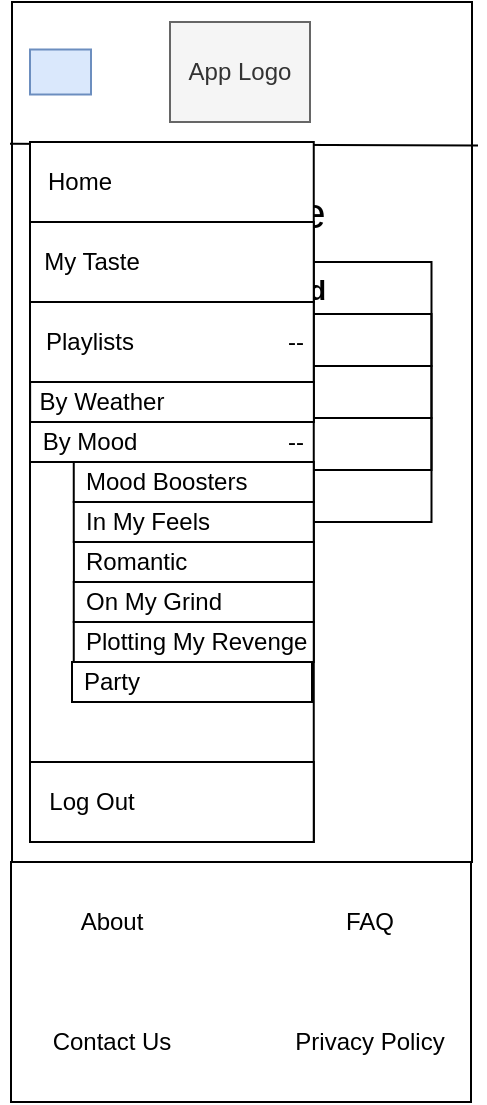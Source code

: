<mxfile version="14.4.3" type="device"><diagram id="x8CSqS4war_cW8_TJZFx" name="Page-1"><mxGraphModel dx="1158" dy="692" grid="1" gridSize="10" guides="1" tooltips="1" connect="1" arrows="1" fold="1" page="1" pageScale="1" pageWidth="850" pageHeight="1100" math="0" shadow="0"><root><mxCell id="0"/><mxCell id="1" parent="0"/><mxCell id="ggOIgUmhNJfEqgH2ZhdV-1" value="" style="rounded=0;whiteSpace=wrap;html=1;" vertex="1" parent="1"><mxGeometry x="321" y="50" width="230" height="430" as="geometry"/></mxCell><mxCell id="ggOIgUmhNJfEqgH2ZhdV-2" value="App Logo" style="rounded=0;whiteSpace=wrap;html=1;fillColor=#f5f5f5;strokeColor=#666666;fontColor=#333333;" vertex="1" parent="1"><mxGeometry x="400" y="60" width="70" height="50" as="geometry"/></mxCell><mxCell id="ggOIgUmhNJfEqgH2ZhdV-3" value="&lt;span style=&quot;font-size: 21px&quot;&gt;My Taste&lt;/span&gt;" style="text;html=1;strokeColor=none;fillColor=none;align=center;verticalAlign=middle;whiteSpace=wrap;rounded=0;" vertex="1" parent="1"><mxGeometry x="315.06" y="140" width="241.88" height="30" as="geometry"/></mxCell><mxCell id="ggOIgUmhNJfEqgH2ZhdV-4" value="" style="rounded=0;whiteSpace=wrap;html=1;" vertex="1" parent="1"><mxGeometry x="320.5" y="480" width="230" height="120" as="geometry"/></mxCell><mxCell id="ggOIgUmhNJfEqgH2ZhdV-5" value="" style="rounded=0;whiteSpace=wrap;html=1;fillColor=#dae8fc;strokeColor=#6c8ebf;" vertex="1" parent="1"><mxGeometry x="330" y="73.75" width="30.5" height="22.5" as="geometry"/></mxCell><mxCell id="ggOIgUmhNJfEqgH2ZhdV-6" value="" style="endArrow=none;html=1;strokeWidth=1;entryX=1.013;entryY=0.167;entryDx=0;entryDy=0;entryPerimeter=0;" edge="1" parent="1" target="ggOIgUmhNJfEqgH2ZhdV-1"><mxGeometry width="50" height="50" relative="1" as="geometry"><mxPoint x="320" y="120.83" as="sourcePoint"/><mxPoint x="540" y="120" as="targetPoint"/></mxGeometry></mxCell><mxCell id="ggOIgUmhNJfEqgH2ZhdV-9" value="Privacy Policy" style="text;html=1;strokeColor=none;fillColor=none;align=center;verticalAlign=middle;whiteSpace=wrap;rounded=0;" vertex="1" parent="1"><mxGeometry x="447.82" y="560" width="104.37" height="20" as="geometry"/></mxCell><mxCell id="ggOIgUmhNJfEqgH2ZhdV-10" value="About" style="text;html=1;strokeColor=none;fillColor=none;align=center;verticalAlign=middle;whiteSpace=wrap;rounded=0;" vertex="1" parent="1"><mxGeometry x="350.5" y="500" width="40" height="20" as="geometry"/></mxCell><mxCell id="ggOIgUmhNJfEqgH2ZhdV-11" value="Contact Us" style="text;html=1;strokeColor=none;fillColor=none;align=center;verticalAlign=middle;whiteSpace=wrap;rounded=0;" vertex="1" parent="1"><mxGeometry x="338.5" y="560" width="64" height="20" as="geometry"/></mxCell><mxCell id="ggOIgUmhNJfEqgH2ZhdV-12" value="FAQ" style="text;html=1;strokeColor=none;fillColor=none;align=center;verticalAlign=middle;whiteSpace=wrap;rounded=0;" vertex="1" parent="1"><mxGeometry x="480" y="500" width="40" height="20" as="geometry"/></mxCell><mxCell id="ggOIgUmhNJfEqgH2ZhdV-13" value="" style="shape=image;html=1;verticalAlign=top;verticalLabelPosition=bottom;labelBackgroundColor=#ffffff;imageAspect=0;aspect=fixed;image=https://cdn4.iconfinder.com/data/icons/wirecons-free-vector-icons/32/menu-alt-128.png" vertex="1" parent="1"><mxGeometry x="334.25" y="74.25" width="22" height="22" as="geometry"/></mxCell><mxCell id="ggOIgUmhNJfEqgH2ZhdV-16" value="On My Grind" style="swimlane;fontStyle=1;childLayout=stackLayout;horizontal=1;startSize=26;fillColor=none;horizontalStack=0;resizeParent=1;resizeParentMax=0;resizeLast=0;collapsible=1;marginBottom=0;strokeColor=#000000;fontSize=14;" vertex="1" parent="1"><mxGeometry x="341.25" y="180" width="189.5" height="130" as="geometry"><mxRectangle x="341.25" y="180" width="100" height="26" as="alternateBounds"/></mxGeometry></mxCell><mxCell id="ggOIgUmhNJfEqgH2ZhdV-17" value="Workout Playlist" style="text;fillColor=none;align=left;verticalAlign=top;spacingLeft=4;spacingRight=4;overflow=hidden;rotatable=0;points=[[0,0.5],[1,0.5]];portConstraint=eastwest;strokeColor=#000000;" vertex="1" parent="ggOIgUmhNJfEqgH2ZhdV-16"><mxGeometry y="26" width="189.5" height="26" as="geometry"/></mxCell><mxCell id="ggOIgUmhNJfEqgH2ZhdV-18" value="Studying Playlist" style="text;fillColor=none;align=left;verticalAlign=top;spacingLeft=4;spacingRight=4;overflow=hidden;rotatable=0;points=[[0,0.5],[1,0.5]];portConstraint=eastwest;strokeColor=#000000;" vertex="1" parent="ggOIgUmhNJfEqgH2ZhdV-16"><mxGeometry y="52" width="189.5" height="26" as="geometry"/></mxCell><mxCell id="ggOIgUmhNJfEqgH2ZhdV-19" value="Work LoFi Playlist" style="text;align=left;verticalAlign=top;spacingLeft=4;spacingRight=4;overflow=hidden;rotatable=0;points=[[0,0.5],[1,0.5]];portConstraint=eastwest;strokeColor=#000000;" vertex="1" parent="ggOIgUmhNJfEqgH2ZhdV-16"><mxGeometry y="78" width="189.5" height="26" as="geometry"/></mxCell><mxCell id="ggOIgUmhNJfEqgH2ZhdV-20" value="Motivational Playlist" style="text;strokeColor=none;fillColor=none;align=left;verticalAlign=top;spacingLeft=4;spacingRight=4;overflow=hidden;rotatable=0;points=[[0,0.5],[1,0.5]];portConstraint=eastwest;" vertex="1" parent="ggOIgUmhNJfEqgH2ZhdV-16"><mxGeometry y="104" width="189.5" height="26" as="geometry"/></mxCell><mxCell id="ggOIgUmhNJfEqgH2ZhdV-21" value="" style="rounded=0;whiteSpace=wrap;html=1;" vertex="1" parent="1"><mxGeometry x="330" y="120" width="141.88" height="350" as="geometry"/></mxCell><mxCell id="ggOIgUmhNJfEqgH2ZhdV-22" value="Home" style="text;html=1;strokeColor=none;fillColor=none;align=center;verticalAlign=middle;whiteSpace=wrap;rounded=0;" vertex="1" parent="1"><mxGeometry x="335" y="130" width="40" height="20" as="geometry"/></mxCell><mxCell id="ggOIgUmhNJfEqgH2ZhdV-23" value="" style="rounded=0;whiteSpace=wrap;html=1;" vertex="1" parent="1"><mxGeometry x="330" y="160" width="141.88" height="40" as="geometry"/></mxCell><mxCell id="ggOIgUmhNJfEqgH2ZhdV-24" value="My Taste" style="text;html=1;strokeColor=none;fillColor=none;align=center;verticalAlign=middle;whiteSpace=wrap;rounded=0;" vertex="1" parent="1"><mxGeometry x="321" y="170" width="80" height="20" as="geometry"/></mxCell><mxCell id="ggOIgUmhNJfEqgH2ZhdV-25" value="" style="rounded=0;whiteSpace=wrap;html=1;" vertex="1" parent="1"><mxGeometry x="330" y="200" width="141.88" height="40" as="geometry"/></mxCell><mxCell id="ggOIgUmhNJfEqgH2ZhdV-26" value="Playlists" style="text;html=1;strokeColor=none;fillColor=none;align=center;verticalAlign=middle;whiteSpace=wrap;rounded=0;" vertex="1" parent="1"><mxGeometry x="340.03" y="210" width="40" height="20" as="geometry"/></mxCell><mxCell id="ggOIgUmhNJfEqgH2ZhdV-27" value="--" style="text;html=1;strokeColor=none;fillColor=none;align=center;verticalAlign=middle;whiteSpace=wrap;rounded=0;" vertex="1" parent="1"><mxGeometry x="453.76" y="210" width="18.12" height="20" as="geometry"/></mxCell><mxCell id="ggOIgUmhNJfEqgH2ZhdV-28" value="" style="rounded=0;whiteSpace=wrap;html=1;" vertex="1" parent="1"><mxGeometry x="330" y="430" width="141.88" height="40" as="geometry"/></mxCell><mxCell id="ggOIgUmhNJfEqgH2ZhdV-29" value="Log Out" style="text;html=1;strokeColor=none;fillColor=none;align=center;verticalAlign=middle;whiteSpace=wrap;rounded=0;" vertex="1" parent="1"><mxGeometry x="321" y="440" width="80" height="20" as="geometry"/></mxCell><mxCell id="ggOIgUmhNJfEqgH2ZhdV-30" value="" style="rounded=0;whiteSpace=wrap;html=1;" vertex="1" parent="1"><mxGeometry x="330.06" y="240" width="141.88" height="20" as="geometry"/></mxCell><mxCell id="ggOIgUmhNJfEqgH2ZhdV-31" value="By Weather" style="text;html=1;strokeColor=none;fillColor=none;align=center;verticalAlign=middle;whiteSpace=wrap;rounded=0;" vertex="1" parent="1"><mxGeometry x="331" y="240" width="70" height="20" as="geometry"/></mxCell><mxCell id="ggOIgUmhNJfEqgH2ZhdV-32" value="By Mood" style="text;html=1;strokeColor=none;fillColor=none;align=center;verticalAlign=middle;whiteSpace=wrap;rounded=0;" vertex="1" parent="1"><mxGeometry x="333.01" y="260" width="54.03" height="20" as="geometry"/></mxCell><mxCell id="ggOIgUmhNJfEqgH2ZhdV-33" value="" style="endArrow=none;html=1;" edge="1" parent="1"><mxGeometry width="50" height="50" relative="1" as="geometry"><mxPoint x="330" y="280" as="sourcePoint"/><mxPoint x="471.94" y="280" as="targetPoint"/></mxGeometry></mxCell><mxCell id="ggOIgUmhNJfEqgH2ZhdV-34" value="--" style="text;html=1;strokeColor=none;fillColor=none;align=center;verticalAlign=middle;whiteSpace=wrap;rounded=0;" vertex="1" parent="1"><mxGeometry x="453.76" y="260" width="18.12" height="20" as="geometry"/></mxCell><mxCell id="ggOIgUmhNJfEqgH2ZhdV-35" value="" style="rounded=0;whiteSpace=wrap;html=1;" vertex="1" parent="1"><mxGeometry x="351.88" y="280" width="120" height="20" as="geometry"/></mxCell><mxCell id="ggOIgUmhNJfEqgH2ZhdV-36" value="Mood Boosters" style="text;html=1;strokeColor=none;fillColor=none;align=left;verticalAlign=middle;whiteSpace=wrap;rounded=0;" vertex="1" parent="1"><mxGeometry x="355.94" y="280" width="90" height="20" as="geometry"/></mxCell><mxCell id="ggOIgUmhNJfEqgH2ZhdV-37" value="" style="rounded=0;whiteSpace=wrap;html=1;" vertex="1" parent="1"><mxGeometry x="351.88" y="300" width="120" height="20" as="geometry"/></mxCell><mxCell id="ggOIgUmhNJfEqgH2ZhdV-38" value="In My Feels" style="text;html=1;strokeColor=none;fillColor=none;align=left;verticalAlign=middle;whiteSpace=wrap;rounded=0;" vertex="1" parent="1"><mxGeometry x="355.94" y="300" width="90" height="20" as="geometry"/></mxCell><mxCell id="ggOIgUmhNJfEqgH2ZhdV-39" value="" style="rounded=0;whiteSpace=wrap;html=1;" vertex="1" parent="1"><mxGeometry x="351.94" y="320" width="120" height="20" as="geometry"/></mxCell><mxCell id="ggOIgUmhNJfEqgH2ZhdV-40" value="Romantic" style="text;html=1;strokeColor=none;fillColor=none;align=left;verticalAlign=middle;whiteSpace=wrap;rounded=0;" vertex="1" parent="1"><mxGeometry x="356" y="320" width="90" height="20" as="geometry"/></mxCell><mxCell id="ggOIgUmhNJfEqgH2ZhdV-41" value="" style="rounded=0;whiteSpace=wrap;html=1;" vertex="1" parent="1"><mxGeometry x="351.88" y="340" width="120" height="20" as="geometry"/></mxCell><mxCell id="ggOIgUmhNJfEqgH2ZhdV-42" value="On My Grind" style="text;html=1;strokeColor=none;fillColor=none;align=left;verticalAlign=middle;whiteSpace=wrap;rounded=0;" vertex="1" parent="1"><mxGeometry x="355.94" y="340" width="90" height="20" as="geometry"/></mxCell><mxCell id="ggOIgUmhNJfEqgH2ZhdV-43" value="" style="rounded=0;whiteSpace=wrap;html=1;" vertex="1" parent="1"><mxGeometry x="351.88" y="360" width="120" height="20" as="geometry"/></mxCell><mxCell id="ggOIgUmhNJfEqgH2ZhdV-44" value="Plotting My Revenge" style="text;html=1;strokeColor=none;fillColor=none;align=left;verticalAlign=middle;whiteSpace=wrap;rounded=0;" vertex="1" parent="1"><mxGeometry x="355.94" y="360" width="115.06" height="20" as="geometry"/></mxCell><mxCell id="ggOIgUmhNJfEqgH2ZhdV-45" value="" style="rounded=0;whiteSpace=wrap;html=1;" vertex="1" parent="1"><mxGeometry x="351" y="380" width="120" height="20" as="geometry"/></mxCell><mxCell id="ggOIgUmhNJfEqgH2ZhdV-46" value="Party" style="text;html=1;strokeColor=none;fillColor=none;align=left;verticalAlign=middle;whiteSpace=wrap;rounded=0;" vertex="1" parent="1"><mxGeometry x="355.06" y="380" width="90" height="20" as="geometry"/></mxCell></root></mxGraphModel></diagram></mxfile>